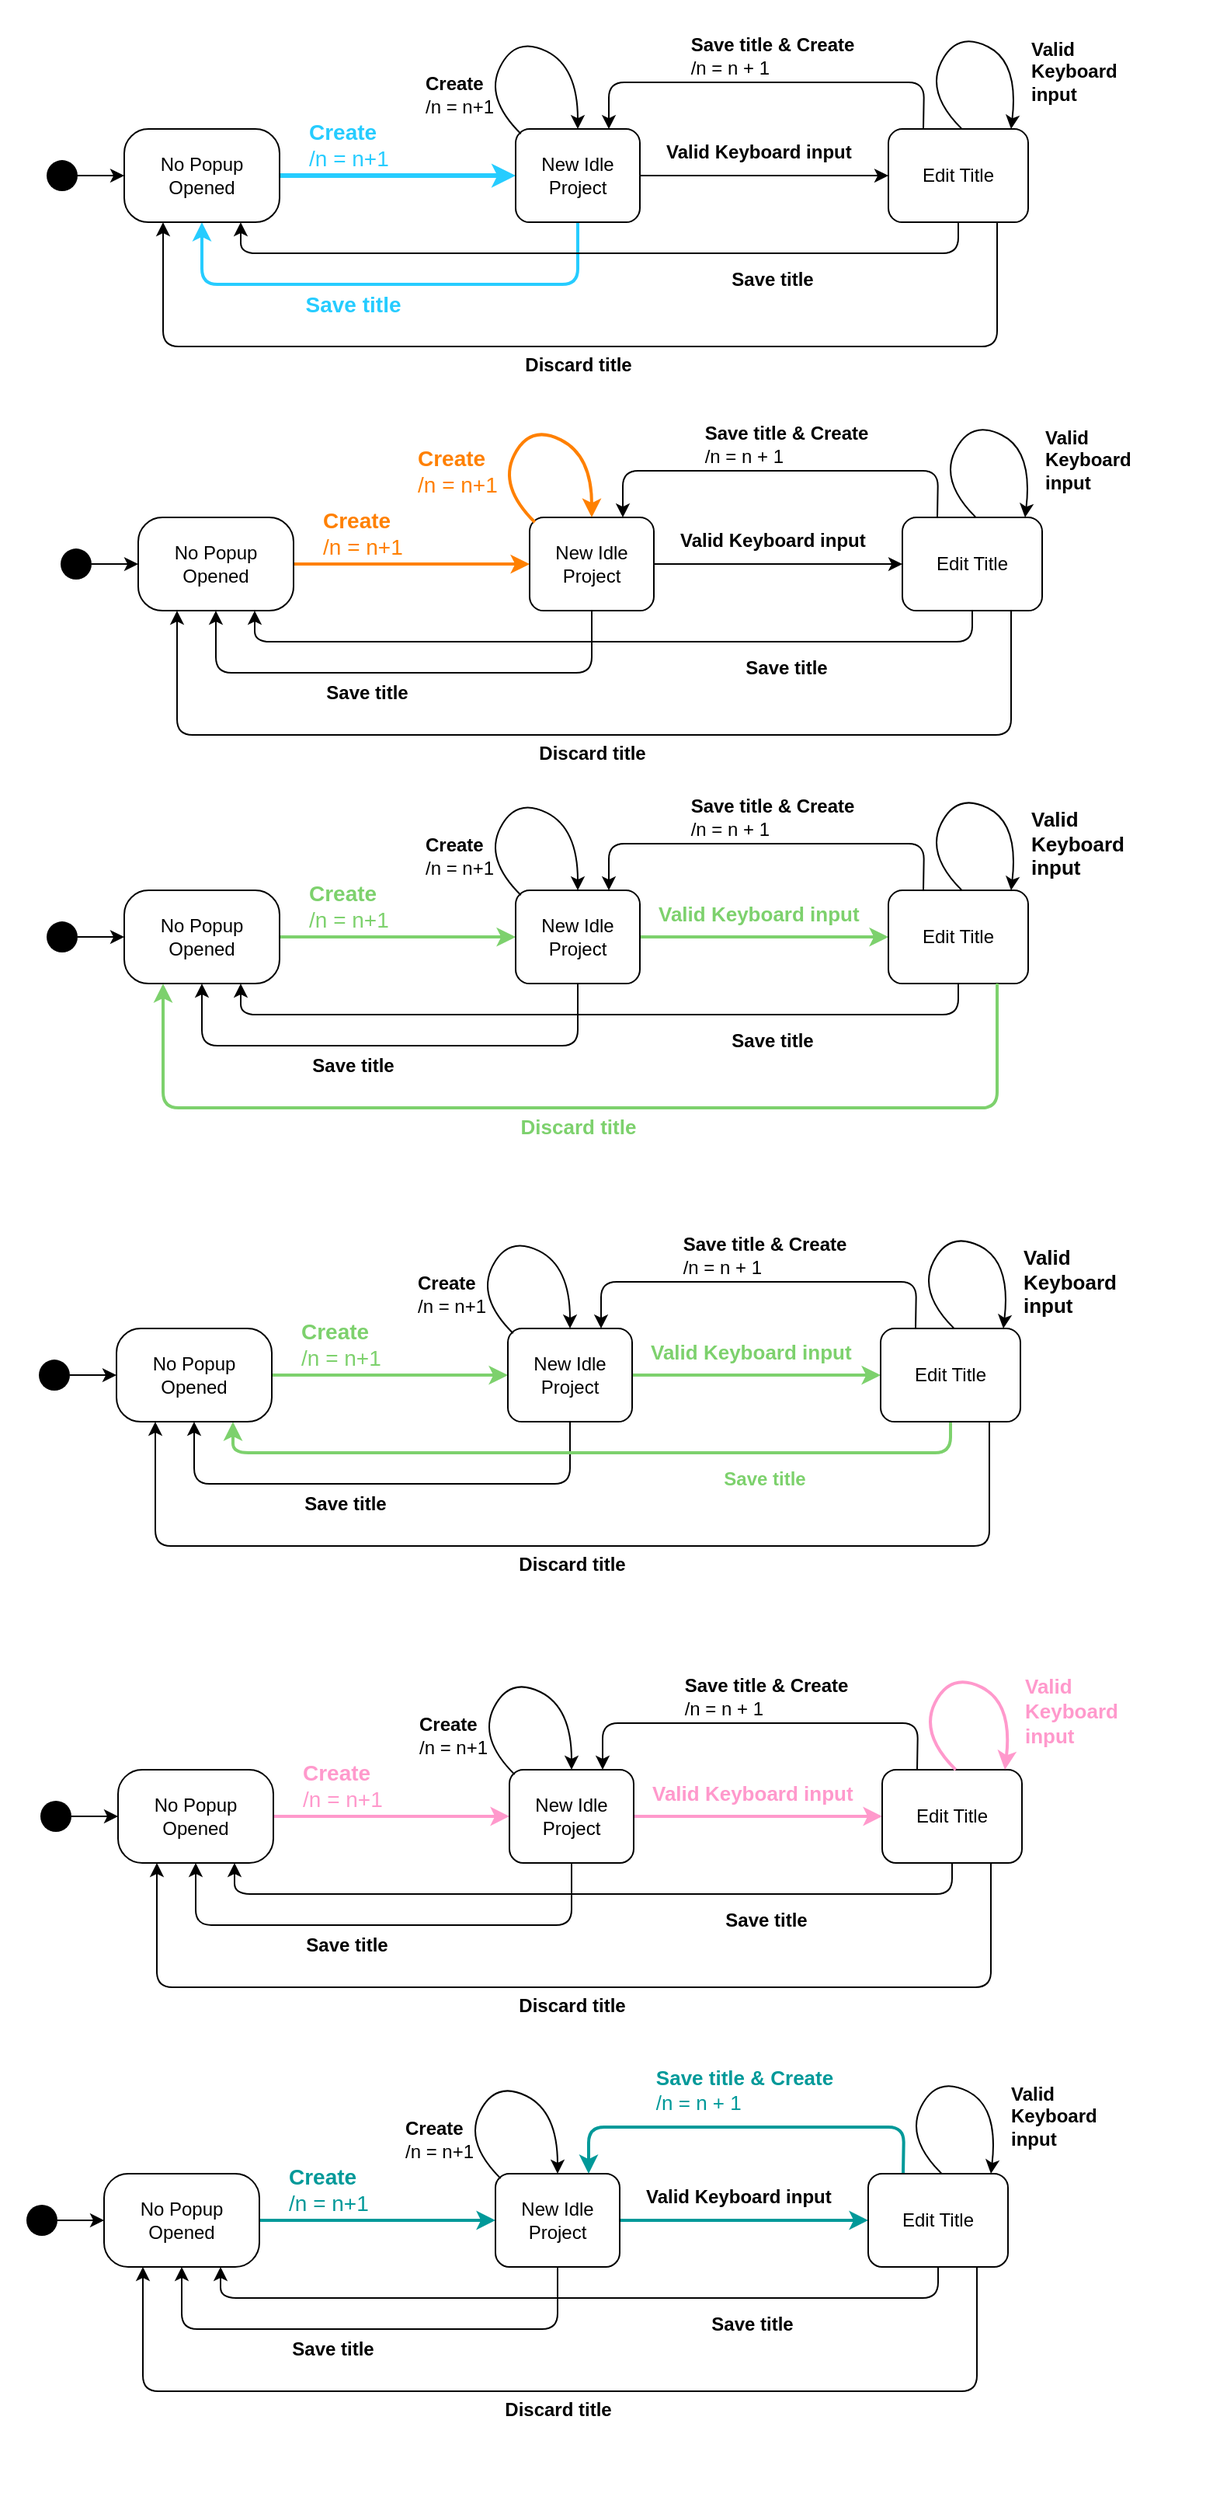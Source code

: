 <mxfile>
    <diagram id="VMVIUYLv-pnosSpSS8Mc" name="Page-1">
        <mxGraphModel dx="1002" dy="745" grid="0" gridSize="10" guides="1" tooltips="1" connect="1" arrows="1" fold="1" page="1" pageScale="1" pageWidth="850" pageHeight="1100" math="0" shadow="0">
            <root>
                <mxCell id="0"/>
                <mxCell id="1" parent="0"/>
                <mxCell id="2" value="" style="rounded=0;whiteSpace=wrap;html=1;fillColor=#FFFFFF;strokeColor=none;strokeWidth=0;" parent="1" vertex="1">
                    <mxGeometry x="40" y="10" width="780" height="1608" as="geometry"/>
                </mxCell>
                <mxCell id="4" style="edgeStyle=none;html=1;fontColor=#FF8000;labelBorderColor=none;strokeColor=#FF8000;strokeWidth=2;" parent="1" source="14" target="7" edge="1">
                    <mxGeometry relative="1" as="geometry">
                        <mxPoint x="316" y="373.06" as="sourcePoint"/>
                    </mxGeometry>
                </mxCell>
                <mxCell id="5" style="edgeStyle=none;html=1;fontColor=#000000;labelBorderColor=none;strokeColor=#000000;" parent="1" source="7" target="10" edge="1">
                    <mxGeometry relative="1" as="geometry"/>
                </mxCell>
                <mxCell id="6" style="edgeStyle=none;html=1;exitX=0.5;exitY=1;exitDx=0;exitDy=0;entryX=0.5;entryY=1;entryDx=0;entryDy=0;fontColor=#000000;labelBorderColor=none;strokeColor=#000000;" parent="1" source="7" target="14" edge="1">
                    <mxGeometry relative="1" as="geometry">
                        <Array as="points">
                            <mxPoint x="421" y="443.06"/>
                            <mxPoint x="179" y="443.06"/>
                        </Array>
                    </mxGeometry>
                </mxCell>
                <mxCell id="7" value="New Idle&lt;br&gt;Project" style="rounded=1;whiteSpace=wrap;html=1;fillColor=none;fontColor=#000000;strokeColor=#000000;" parent="1" vertex="1">
                    <mxGeometry x="381" y="343.06" width="80" height="60" as="geometry"/>
                </mxCell>
                <mxCell id="8" style="edgeStyle=none;html=1;exitX=0.5;exitY=1;exitDx=0;exitDy=0;entryX=0.75;entryY=1;entryDx=0;entryDy=0;fontColor=#000000;labelBorderColor=none;strokeColor=#000000;" parent="1" source="10" target="14" edge="1">
                    <mxGeometry relative="1" as="geometry">
                        <Array as="points">
                            <mxPoint x="666" y="423.06"/>
                            <mxPoint x="204" y="423.06"/>
                        </Array>
                    </mxGeometry>
                </mxCell>
                <mxCell id="9" style="edgeStyle=none;html=1;exitX=0.25;exitY=0;exitDx=0;exitDy=0;entryX=0.75;entryY=0;entryDx=0;entryDy=0;fontColor=#000000;labelBorderColor=none;strokeColor=#000000;" parent="1" source="10" target="7" edge="1">
                    <mxGeometry relative="1" as="geometry">
                        <Array as="points">
                            <mxPoint x="644" y="313.06"/>
                            <mxPoint x="441" y="313.06"/>
                        </Array>
                    </mxGeometry>
                </mxCell>
                <mxCell id="10" value="Edit Title" style="rounded=1;whiteSpace=wrap;html=1;fillColor=none;fontColor=#000000;strokeColor=#000000;" parent="1" vertex="1">
                    <mxGeometry x="621" y="343.06" width="90" height="60" as="geometry"/>
                </mxCell>
                <mxCell id="11" value="&lt;b style=&quot;font-size: 14px;&quot;&gt;Create&lt;/b&gt;&lt;br style=&quot;font-size: 14px;&quot;&gt;/n = n+1" style="text;html=1;align=left;verticalAlign=middle;resizable=0;points=[];autosize=1;strokeColor=none;fillColor=none;fontColor=#FF8000;fontSize=14;" parent="1" vertex="1">
                    <mxGeometry x="246" y="333.06" width="70" height="40" as="geometry"/>
                </mxCell>
                <mxCell id="12" value="&lt;b&gt;Valid Keyboard input&lt;/b&gt;" style="text;html=1;align=left;verticalAlign=middle;resizable=0;points=[];autosize=1;strokeColor=none;fillColor=none;fontColor=#000000;" parent="1" vertex="1">
                    <mxGeometry x="476" y="348.06" width="130" height="20" as="geometry"/>
                </mxCell>
                <mxCell id="13" value="&lt;div style=&quot;text-align: left&quot;&gt;&lt;b&gt;Save title&lt;/b&gt;&lt;/div&gt;" style="text;html=1;align=center;verticalAlign=middle;resizable=0;points=[];autosize=1;strokeColor=none;fillColor=none;fontColor=#000000;" parent="1" vertex="1">
                    <mxGeometry x="511" y="430.06" width="70" height="20" as="geometry"/>
                </mxCell>
                <mxCell id="14" value="No Popup Opened" style="rounded=1;whiteSpace=wrap;html=1;arcSize=26;fillColor=none;fontColor=#000000;strokeColor=#000000;" parent="1" vertex="1">
                    <mxGeometry x="129" y="343.06" width="100" height="60" as="geometry"/>
                </mxCell>
                <mxCell id="15" style="edgeStyle=none;html=1;exitX=1;exitY=0.5;exitDx=0;exitDy=0;entryX=0;entryY=0.5;entryDx=0;entryDy=0;fontColor=#000000;labelBorderColor=none;strokeColor=#000000;" parent="1" source="16" target="14" edge="1">
                    <mxGeometry relative="1" as="geometry"/>
                </mxCell>
                <mxCell id="16" value="" style="ellipse;fillColor=#000000;strokeColor=none;fontColor=#000000;" parent="1" vertex="1">
                    <mxGeometry x="79" y="363.06" width="20" height="20" as="geometry"/>
                </mxCell>
                <mxCell id="17" value="" style="curved=1;endArrow=classic;html=1;exitX=0.042;exitY=0.051;exitDx=0;exitDy=0;entryX=0.5;entryY=0;entryDx=0;entryDy=0;exitPerimeter=0;fontColor=#000000;labelBorderColor=none;strokeColor=#FF8000;strokeWidth=2;" parent="1" source="7" target="7" edge="1">
                    <mxGeometry width="50" height="50" relative="1" as="geometry">
                        <mxPoint x="221" y="293.06" as="sourcePoint"/>
                        <mxPoint x="271" y="243.06" as="targetPoint"/>
                        <Array as="points">
                            <mxPoint x="361" y="323.06"/>
                            <mxPoint x="381" y="283.06"/>
                            <mxPoint x="421" y="303.06"/>
                        </Array>
                    </mxGeometry>
                </mxCell>
                <mxCell id="18" value="&lt;b style=&quot;font-size: 14px;&quot;&gt;Create&lt;/b&gt;&lt;br style=&quot;font-size: 14px;&quot;&gt;&lt;div style=&quot;font-size: 14px;&quot;&gt;&lt;span style=&quot;font-size: 14px;&quot;&gt;/n = n+1&amp;nbsp;&lt;/span&gt;&lt;/div&gt;" style="text;html=1;align=left;verticalAlign=middle;resizable=0;points=[];autosize=1;strokeColor=none;fillColor=none;fontColor=#FF8000;fontSize=14;" parent="1" vertex="1">
                    <mxGeometry x="307" y="293.06" width="70" height="40" as="geometry"/>
                </mxCell>
                <mxCell id="19" value="&lt;div style=&quot;text-align: left&quot;&gt;&lt;b&gt;Save title&lt;/b&gt;&lt;/div&gt;" style="text;html=1;align=center;verticalAlign=middle;resizable=0;points=[];autosize=1;strokeColor=none;fillColor=none;fontColor=#000000;" parent="1" vertex="1">
                    <mxGeometry x="241" y="446.06" width="70" height="20" as="geometry"/>
                </mxCell>
                <mxCell id="20" value="" style="curved=1;endArrow=classic;html=1;exitX=0.042;exitY=0.051;exitDx=0;exitDy=0;entryX=0.5;entryY=0;entryDx=0;entryDy=0;exitPerimeter=0;fontColor=#000000;labelBorderColor=none;strokeColor=#000000;" parent="1" edge="1">
                    <mxGeometry width="50" height="50" relative="1" as="geometry">
                        <mxPoint x="668.36" y="343.06" as="sourcePoint"/>
                        <mxPoint x="700" y="343.06" as="targetPoint"/>
                        <Array as="points">
                            <mxPoint x="645" y="320"/>
                            <mxPoint x="665" y="280"/>
                            <mxPoint x="705" y="300"/>
                        </Array>
                    </mxGeometry>
                </mxCell>
                <mxCell id="21" value="&lt;b&gt;Valid &lt;br&gt;Keyboard &lt;br&gt;input&lt;/b&gt;&lt;br&gt;&lt;div&gt;&lt;br&gt;&lt;/div&gt;" style="text;html=1;align=left;verticalAlign=middle;resizable=0;points=[];autosize=1;strokeColor=none;fillColor=none;fontColor=#000000;" parent="1" vertex="1">
                    <mxGeometry x="711" y="283.06" width="70" height="60" as="geometry"/>
                </mxCell>
                <mxCell id="22" value="&lt;div style=&quot;text-align: left&quot;&gt;&lt;b&gt;Save title &amp;amp; Create&lt;/b&gt;&lt;/div&gt;&lt;span&gt;&lt;div style=&quot;text-align: left&quot;&gt;&lt;span&gt;/n = n + 1&lt;/span&gt;&lt;span&gt;&lt;br&gt;&lt;/span&gt;&lt;/div&gt;&lt;/span&gt;" style="text;html=1;align=center;verticalAlign=middle;resizable=0;points=[];autosize=1;strokeColor=none;fillColor=none;fontColor=#000000;" parent="1" vertex="1">
                    <mxGeometry x="486" y="281.06" width="120" height="30" as="geometry"/>
                </mxCell>
                <mxCell id="23" style="edgeStyle=none;html=1;entryX=0.25;entryY=1;entryDx=0;entryDy=0;fontColor=#000000;labelBorderColor=none;strokeColor=#000000;" parent="1" target="14" edge="1">
                    <mxGeometry relative="1" as="geometry">
                        <Array as="points">
                            <mxPoint x="691" y="483.06"/>
                            <mxPoint x="431" y="483.06"/>
                            <mxPoint x="154" y="483.06"/>
                        </Array>
                        <mxPoint x="691" y="403.06" as="sourcePoint"/>
                        <mxPoint x="106" y="403.06" as="targetPoint"/>
                    </mxGeometry>
                </mxCell>
                <mxCell id="24" value="&lt;div style=&quot;text-align: left&quot;&gt;&lt;b&gt;Discard title&lt;/b&gt;&lt;/div&gt;" style="text;html=1;align=center;verticalAlign=middle;resizable=0;points=[];autosize=1;strokeColor=none;fillColor=none;fontColor=#000000;" parent="1" vertex="1">
                    <mxGeometry x="381" y="485.06" width="80" height="20" as="geometry"/>
                </mxCell>
                <mxCell id="25" style="edgeStyle=none;html=1;fontColor=#000000;labelBorderColor=none;strokeColor=#26CCFF;strokeWidth=3;" parent="1" source="35" target="28" edge="1">
                    <mxGeometry relative="1" as="geometry">
                        <mxPoint x="307" y="123.06" as="sourcePoint"/>
                    </mxGeometry>
                </mxCell>
                <mxCell id="26" style="edgeStyle=none;html=1;fontColor=#000000;labelBorderColor=none;strokeColor=#000000;" parent="1" source="28" target="31" edge="1">
                    <mxGeometry relative="1" as="geometry"/>
                </mxCell>
                <mxCell id="27" style="edgeStyle=none;html=1;exitX=0.5;exitY=1;exitDx=0;exitDy=0;entryX=0.5;entryY=1;entryDx=0;entryDy=0;fontColor=#000000;labelBorderColor=none;strokeColor=#26CCFF;strokeWidth=2;" parent="1" source="28" target="35" edge="1">
                    <mxGeometry relative="1" as="geometry">
                        <Array as="points">
                            <mxPoint x="412" y="193.06"/>
                            <mxPoint x="170" y="193.06"/>
                        </Array>
                    </mxGeometry>
                </mxCell>
                <mxCell id="28" value="New Idle&lt;br&gt;Project" style="rounded=1;whiteSpace=wrap;html=1;fillColor=none;fontColor=#000000;strokeColor=#000000;" parent="1" vertex="1">
                    <mxGeometry x="372" y="93.06" width="80" height="60" as="geometry"/>
                </mxCell>
                <mxCell id="29" style="edgeStyle=none;html=1;exitX=0.5;exitY=1;exitDx=0;exitDy=0;entryX=0.75;entryY=1;entryDx=0;entryDy=0;fontColor=#000000;labelBorderColor=none;strokeColor=#000000;" parent="1" source="31" target="35" edge="1">
                    <mxGeometry relative="1" as="geometry">
                        <Array as="points">
                            <mxPoint x="657" y="173.06"/>
                            <mxPoint x="195" y="173.06"/>
                        </Array>
                    </mxGeometry>
                </mxCell>
                <mxCell id="30" style="edgeStyle=none;html=1;exitX=0.25;exitY=0;exitDx=0;exitDy=0;entryX=0.75;entryY=0;entryDx=0;entryDy=0;fontColor=#000000;labelBorderColor=none;strokeColor=#000000;" parent="1" source="31" target="28" edge="1">
                    <mxGeometry relative="1" as="geometry">
                        <Array as="points">
                            <mxPoint x="635" y="63.06"/>
                            <mxPoint x="432" y="63.06"/>
                        </Array>
                    </mxGeometry>
                </mxCell>
                <mxCell id="31" value="Edit Title" style="rounded=1;whiteSpace=wrap;html=1;fillColor=none;fontColor=#000000;strokeColor=#000000;" parent="1" vertex="1">
                    <mxGeometry x="612" y="93.06" width="90" height="60" as="geometry"/>
                </mxCell>
                <mxCell id="32" value="&lt;b style=&quot;font-size: 14px;&quot;&gt;Create&lt;/b&gt;&lt;br style=&quot;font-size: 14px;&quot;&gt;/n = n+1" style="text;html=1;align=left;verticalAlign=middle;resizable=0;points=[];autosize=1;strokeColor=none;fillColor=none;fontColor=#26CCFF;fontSize=14;" parent="1" vertex="1">
                    <mxGeometry x="237" y="83.06" width="70" height="40" as="geometry"/>
                </mxCell>
                <mxCell id="33" value="&lt;b&gt;Valid Keyboard input&lt;/b&gt;" style="text;html=1;align=left;verticalAlign=middle;resizable=0;points=[];autosize=1;strokeColor=none;fillColor=none;fontColor=#000000;" parent="1" vertex="1">
                    <mxGeometry x="467" y="98.06" width="130" height="20" as="geometry"/>
                </mxCell>
                <mxCell id="34" value="&lt;div style=&quot;text-align: left&quot;&gt;&lt;b&gt;Save title&lt;/b&gt;&lt;/div&gt;" style="text;html=1;align=center;verticalAlign=middle;resizable=0;points=[];autosize=1;strokeColor=none;fillColor=none;fontColor=#000000;" parent="1" vertex="1">
                    <mxGeometry x="502" y="180.06" width="70" height="20" as="geometry"/>
                </mxCell>
                <mxCell id="35" value="No Popup Opened" style="rounded=1;whiteSpace=wrap;html=1;arcSize=26;fillColor=none;fontColor=#000000;strokeColor=#000000;" parent="1" vertex="1">
                    <mxGeometry x="120" y="93.06" width="100" height="60" as="geometry"/>
                </mxCell>
                <mxCell id="36" style="edgeStyle=none;html=1;exitX=1;exitY=0.5;exitDx=0;exitDy=0;entryX=0;entryY=0.5;entryDx=0;entryDy=0;fontColor=#000000;labelBorderColor=none;strokeColor=#000000;" parent="1" source="37" target="35" edge="1">
                    <mxGeometry relative="1" as="geometry"/>
                </mxCell>
                <mxCell id="37" value="" style="ellipse;fillColor=#000000;strokeColor=none;fontColor=#000000;" parent="1" vertex="1">
                    <mxGeometry x="70" y="113.06" width="20" height="20" as="geometry"/>
                </mxCell>
                <mxCell id="38" value="" style="curved=1;endArrow=classic;html=1;exitX=0.042;exitY=0.051;exitDx=0;exitDy=0;entryX=0.5;entryY=0;entryDx=0;entryDy=0;exitPerimeter=0;fontColor=#000000;labelBorderColor=none;strokeColor=#000000;" parent="1" source="28" target="28" edge="1">
                    <mxGeometry width="50" height="50" relative="1" as="geometry">
                        <mxPoint x="212" y="43.06" as="sourcePoint"/>
                        <mxPoint x="262" y="-6.94" as="targetPoint"/>
                        <Array as="points">
                            <mxPoint x="352" y="73.06"/>
                            <mxPoint x="372" y="33.06"/>
                            <mxPoint x="412" y="53.06"/>
                        </Array>
                    </mxGeometry>
                </mxCell>
                <mxCell id="39" value="&lt;b&gt;Create&lt;/b&gt;&lt;br&gt;&lt;div&gt;&lt;span&gt;/n = n+1&amp;nbsp;&lt;/span&gt;&lt;/div&gt;" style="text;html=1;align=left;verticalAlign=middle;resizable=0;points=[];autosize=1;strokeColor=none;fillColor=none;fontColor=#000000;" parent="1" vertex="1">
                    <mxGeometry x="312" y="56.06" width="60" height="30" as="geometry"/>
                </mxCell>
                <mxCell id="40" value="&lt;div style=&quot;text-align: left&quot;&gt;&lt;b&gt;&lt;font style=&quot;font-size: 14px&quot; color=&quot;#26ccff&quot;&gt;Save title&lt;/font&gt;&lt;/b&gt;&lt;/div&gt;" style="text;html=1;align=center;verticalAlign=middle;resizable=0;points=[];autosize=1;strokeColor=none;fillColor=none;fontColor=#000000;" parent="1" vertex="1">
                    <mxGeometry x="227" y="196.06" width="80" height="20" as="geometry"/>
                </mxCell>
                <mxCell id="41" value="" style="curved=1;endArrow=classic;html=1;exitX=0.042;exitY=0.051;exitDx=0;exitDy=0;entryX=0.5;entryY=0;entryDx=0;entryDy=0;exitPerimeter=0;fontColor=#000000;labelBorderColor=none;strokeColor=#000000;" parent="1" edge="1">
                    <mxGeometry width="50" height="50" relative="1" as="geometry">
                        <mxPoint x="659.36" y="93.06" as="sourcePoint"/>
                        <mxPoint x="691" y="93.06" as="targetPoint"/>
                        <Array as="points">
                            <mxPoint x="636" y="70"/>
                            <mxPoint x="656" y="30"/>
                            <mxPoint x="696" y="50"/>
                        </Array>
                    </mxGeometry>
                </mxCell>
                <mxCell id="42" value="&lt;b&gt;Valid &lt;br&gt;Keyboard &lt;br&gt;input&lt;/b&gt;&lt;br&gt;&lt;div&gt;&lt;br&gt;&lt;/div&gt;" style="text;html=1;align=left;verticalAlign=middle;resizable=0;points=[];autosize=1;strokeColor=none;fillColor=none;fontColor=#000000;" parent="1" vertex="1">
                    <mxGeometry x="702" y="33.06" width="70" height="60" as="geometry"/>
                </mxCell>
                <mxCell id="43" value="&lt;div style=&quot;text-align: left&quot;&gt;&lt;b&gt;Save title &amp;amp; Create&lt;/b&gt;&lt;/div&gt;&lt;span&gt;&lt;div style=&quot;text-align: left&quot;&gt;&lt;span&gt;/n = n + 1&lt;/span&gt;&lt;span&gt;&lt;br&gt;&lt;/span&gt;&lt;/div&gt;&lt;/span&gt;" style="text;html=1;align=center;verticalAlign=middle;resizable=0;points=[];autosize=1;strokeColor=none;fillColor=none;fontColor=#000000;" parent="1" vertex="1">
                    <mxGeometry x="477" y="31.06" width="120" height="30" as="geometry"/>
                </mxCell>
                <mxCell id="44" style="edgeStyle=none;html=1;entryX=0.25;entryY=1;entryDx=0;entryDy=0;fontColor=#000000;labelBorderColor=none;strokeColor=#000000;" parent="1" target="35" edge="1">
                    <mxGeometry relative="1" as="geometry">
                        <Array as="points">
                            <mxPoint x="682" y="233.06"/>
                            <mxPoint x="422" y="233.06"/>
                            <mxPoint x="145" y="233.06"/>
                        </Array>
                        <mxPoint x="682" y="153.06" as="sourcePoint"/>
                        <mxPoint x="97" y="153.06" as="targetPoint"/>
                    </mxGeometry>
                </mxCell>
                <mxCell id="45" value="&lt;div style=&quot;text-align: left&quot;&gt;&lt;b&gt;Discard title&lt;/b&gt;&lt;/div&gt;" style="text;html=1;align=center;verticalAlign=middle;resizable=0;points=[];autosize=1;strokeColor=none;fillColor=none;fontColor=#000000;" parent="1" vertex="1">
                    <mxGeometry x="372" y="235.06" width="80" height="20" as="geometry"/>
                </mxCell>
                <mxCell id="46" style="edgeStyle=none;html=1;fontColor=#7DD16D;labelBorderColor=none;strokeColor=#7DD16D;strokeWidth=2;" parent="1" source="56" target="49" edge="1">
                    <mxGeometry relative="1" as="geometry">
                        <mxPoint x="307" y="613.06" as="sourcePoint"/>
                    </mxGeometry>
                </mxCell>
                <mxCell id="47" style="edgeStyle=none;html=1;fontColor=#000000;labelBorderColor=none;strokeColor=#7DD16D;strokeWidth=2;" parent="1" source="49" target="52" edge="1">
                    <mxGeometry relative="1" as="geometry"/>
                </mxCell>
                <mxCell id="48" style="edgeStyle=none;html=1;exitX=0.5;exitY=1;exitDx=0;exitDy=0;entryX=0.5;entryY=1;entryDx=0;entryDy=0;fontColor=#000000;labelBorderColor=none;strokeColor=#000000;" parent="1" source="49" target="56" edge="1">
                    <mxGeometry relative="1" as="geometry">
                        <Array as="points">
                            <mxPoint x="412" y="683.06"/>
                            <mxPoint x="170" y="683.06"/>
                        </Array>
                    </mxGeometry>
                </mxCell>
                <mxCell id="49" value="New Idle&lt;br&gt;Project" style="rounded=1;whiteSpace=wrap;html=1;fillColor=none;fontColor=#000000;strokeColor=#000000;" parent="1" vertex="1">
                    <mxGeometry x="372" y="583.06" width="80" height="60" as="geometry"/>
                </mxCell>
                <mxCell id="50" style="edgeStyle=none;html=1;exitX=0.5;exitY=1;exitDx=0;exitDy=0;entryX=0.75;entryY=1;entryDx=0;entryDy=0;fontColor=#000000;labelBorderColor=none;strokeColor=#000000;" parent="1" source="52" target="56" edge="1">
                    <mxGeometry relative="1" as="geometry">
                        <Array as="points">
                            <mxPoint x="657" y="663.06"/>
                            <mxPoint x="195" y="663.06"/>
                        </Array>
                    </mxGeometry>
                </mxCell>
                <mxCell id="51" style="edgeStyle=none;html=1;exitX=0.25;exitY=0;exitDx=0;exitDy=0;entryX=0.75;entryY=0;entryDx=0;entryDy=0;fontColor=#000000;labelBorderColor=none;strokeColor=#000000;" parent="1" source="52" target="49" edge="1">
                    <mxGeometry relative="1" as="geometry">
                        <Array as="points">
                            <mxPoint x="635" y="553.06"/>
                            <mxPoint x="432" y="553.06"/>
                        </Array>
                    </mxGeometry>
                </mxCell>
                <mxCell id="52" value="Edit Title" style="rounded=1;whiteSpace=wrap;html=1;fillColor=none;fontColor=#000000;strokeColor=#000000;" parent="1" vertex="1">
                    <mxGeometry x="612" y="583.06" width="90" height="60" as="geometry"/>
                </mxCell>
                <mxCell id="53" value="&lt;b style=&quot;font-size: 14px;&quot;&gt;Create&lt;/b&gt;&lt;br style=&quot;font-size: 14px;&quot;&gt;/n = n+1" style="text;html=1;align=left;verticalAlign=middle;resizable=0;points=[];autosize=1;strokeColor=none;fillColor=none;fontColor=#7DD16D;fontSize=14;" parent="1" vertex="1">
                    <mxGeometry x="237" y="573.06" width="70" height="40" as="geometry"/>
                </mxCell>
                <mxCell id="54" value="&lt;b&gt;&lt;font style=&quot;font-size: 13px&quot; color=&quot;#7dd16d&quot;&gt;Valid Keyboard input&lt;/font&gt;&lt;/b&gt;" style="text;html=1;align=left;verticalAlign=middle;resizable=0;points=[];autosize=1;strokeColor=none;fillColor=none;fontColor=#000000;" parent="1" vertex="1">
                    <mxGeometry x="462" y="588.06" width="140" height="20" as="geometry"/>
                </mxCell>
                <mxCell id="55" value="&lt;div style=&quot;text-align: left&quot;&gt;&lt;b&gt;Save title&lt;/b&gt;&lt;/div&gt;" style="text;html=1;align=center;verticalAlign=middle;resizable=0;points=[];autosize=1;strokeColor=none;fillColor=none;fontColor=#000000;" parent="1" vertex="1">
                    <mxGeometry x="502" y="670.06" width="70" height="20" as="geometry"/>
                </mxCell>
                <mxCell id="56" value="No Popup Opened" style="rounded=1;whiteSpace=wrap;html=1;arcSize=26;fillColor=none;fontColor=#000000;strokeColor=#000000;" parent="1" vertex="1">
                    <mxGeometry x="120" y="583.06" width="100" height="60" as="geometry"/>
                </mxCell>
                <mxCell id="57" style="edgeStyle=none;html=1;exitX=1;exitY=0.5;exitDx=0;exitDy=0;entryX=0;entryY=0.5;entryDx=0;entryDy=0;fontColor=#000000;labelBorderColor=none;strokeColor=#000000;" parent="1" source="58" target="56" edge="1">
                    <mxGeometry relative="1" as="geometry"/>
                </mxCell>
                <mxCell id="58" value="" style="ellipse;fillColor=#000000;strokeColor=none;fontColor=#000000;" parent="1" vertex="1">
                    <mxGeometry x="70" y="603.06" width="20" height="20" as="geometry"/>
                </mxCell>
                <mxCell id="59" value="" style="curved=1;endArrow=classic;html=1;exitX=0.042;exitY=0.051;exitDx=0;exitDy=0;entryX=0.5;entryY=0;entryDx=0;entryDy=0;exitPerimeter=0;fontColor=#000000;labelBorderColor=none;strokeColor=#000000;" parent="1" source="49" target="49" edge="1">
                    <mxGeometry width="50" height="50" relative="1" as="geometry">
                        <mxPoint x="212" y="533.06" as="sourcePoint"/>
                        <mxPoint x="262" y="483.06" as="targetPoint"/>
                        <Array as="points">
                            <mxPoint x="352" y="563.06"/>
                            <mxPoint x="372" y="523.06"/>
                            <mxPoint x="412" y="543.06"/>
                        </Array>
                    </mxGeometry>
                </mxCell>
                <mxCell id="60" value="&lt;b&gt;Create&lt;/b&gt;&lt;br&gt;&lt;div&gt;&lt;span&gt;/n = n+1&amp;nbsp;&lt;/span&gt;&lt;/div&gt;" style="text;html=1;align=left;verticalAlign=middle;resizable=0;points=[];autosize=1;strokeColor=none;fillColor=none;fontColor=#000000;" parent="1" vertex="1">
                    <mxGeometry x="312" y="546.06" width="60" height="30" as="geometry"/>
                </mxCell>
                <mxCell id="61" value="&lt;div style=&quot;text-align: left&quot;&gt;&lt;b&gt;Save title&lt;/b&gt;&lt;/div&gt;" style="text;html=1;align=center;verticalAlign=middle;resizable=0;points=[];autosize=1;strokeColor=none;fillColor=none;fontColor=#000000;" parent="1" vertex="1">
                    <mxGeometry x="232" y="686.06" width="70" height="20" as="geometry"/>
                </mxCell>
                <mxCell id="62" value="" style="curved=1;endArrow=classic;html=1;exitX=0.042;exitY=0.051;exitDx=0;exitDy=0;entryX=0.5;entryY=0;entryDx=0;entryDy=0;exitPerimeter=0;fontColor=#000000;labelBorderColor=none;strokeColor=#000000;strokeWidth=1;" parent="1" edge="1">
                    <mxGeometry width="50" height="50" relative="1" as="geometry">
                        <mxPoint x="659.36" y="583.06" as="sourcePoint"/>
                        <mxPoint x="691" y="583.06" as="targetPoint"/>
                        <Array as="points">
                            <mxPoint x="636" y="560"/>
                            <mxPoint x="656" y="520"/>
                            <mxPoint x="696" y="540"/>
                        </Array>
                    </mxGeometry>
                </mxCell>
                <mxCell id="63" value="&lt;b style=&quot;font-size: 13px;&quot;&gt;Valid &lt;br style=&quot;font-size: 13px;&quot;&gt;Keyboard &lt;br style=&quot;font-size: 13px;&quot;&gt;input&lt;br style=&quot;font-size: 13px;&quot;&gt;&lt;/b&gt;" style="text;html=1;align=left;verticalAlign=middle;resizable=0;points=[];autosize=1;strokeColor=none;fillColor=none;fontColor=#000000;fontSize=13;" parent="1" vertex="1">
                    <mxGeometry x="702" y="528.06" width="80" height="50" as="geometry"/>
                </mxCell>
                <mxCell id="64" value="&lt;div style=&quot;text-align: left&quot;&gt;&lt;b&gt;Save title &amp;amp; Create&lt;/b&gt;&lt;/div&gt;&lt;span&gt;&lt;div style=&quot;text-align: left&quot;&gt;&lt;span&gt;/n = n + 1&lt;/span&gt;&lt;span&gt;&lt;br&gt;&lt;/span&gt;&lt;/div&gt;&lt;/span&gt;" style="text;html=1;align=center;verticalAlign=middle;resizable=0;points=[];autosize=1;strokeColor=none;fillColor=none;fontColor=#000000;" parent="1" vertex="1">
                    <mxGeometry x="477" y="521.06" width="120" height="30" as="geometry"/>
                </mxCell>
                <mxCell id="65" style="edgeStyle=none;html=1;entryX=0.25;entryY=1;entryDx=0;entryDy=0;fontColor=#000000;labelBorderColor=none;strokeColor=#7DD16D;fillColor=#60a917;strokeWidth=2;" parent="1" target="56" edge="1">
                    <mxGeometry relative="1" as="geometry">
                        <Array as="points">
                            <mxPoint x="682" y="723.06"/>
                            <mxPoint x="422" y="723.06"/>
                            <mxPoint x="145" y="723.06"/>
                        </Array>
                        <mxPoint x="682" y="643.06" as="sourcePoint"/>
                        <mxPoint x="97" y="643.06" as="targetPoint"/>
                    </mxGeometry>
                </mxCell>
                <mxCell id="66" value="&lt;div style=&quot;text-align: left; font-size: 13px;&quot;&gt;&lt;b style=&quot;font-size: 13px;&quot;&gt;Discard title&lt;/b&gt;&lt;/div&gt;" style="text;html=1;align=center;verticalAlign=middle;resizable=0;points=[];autosize=1;strokeColor=none;fillColor=none;fontColor=#7DD16D;fontSize=13;" parent="1" vertex="1">
                    <mxGeometry x="367" y="725.06" width="90" height="20" as="geometry"/>
                </mxCell>
                <mxCell id="67" style="edgeStyle=none;html=1;fontColor=#000000;labelBorderColor=none;strokeColor=#FF99CC;strokeWidth=2;" parent="1" source="77" target="70" edge="1">
                    <mxGeometry relative="1" as="geometry">
                        <mxPoint x="303" y="1179" as="sourcePoint"/>
                    </mxGeometry>
                </mxCell>
                <mxCell id="68" style="edgeStyle=none;html=1;fontColor=#FF99CC;labelBorderColor=none;strokeColor=#FF99CC;strokeWidth=2;" parent="1" source="70" target="73" edge="1">
                    <mxGeometry relative="1" as="geometry"/>
                </mxCell>
                <mxCell id="69" style="edgeStyle=none;html=1;exitX=0.5;exitY=1;exitDx=0;exitDy=0;entryX=0.5;entryY=1;entryDx=0;entryDy=0;fontColor=#000000;labelBorderColor=none;strokeColor=#000000;" parent="1" source="70" target="77" edge="1">
                    <mxGeometry relative="1" as="geometry">
                        <Array as="points">
                            <mxPoint x="408" y="1249"/>
                            <mxPoint x="166" y="1249"/>
                        </Array>
                    </mxGeometry>
                </mxCell>
                <mxCell id="70" value="New Idle&lt;br&gt;Project" style="rounded=1;whiteSpace=wrap;html=1;fillColor=none;fontColor=#000000;strokeColor=#000000;" parent="1" vertex="1">
                    <mxGeometry x="368" y="1149" width="80" height="60" as="geometry"/>
                </mxCell>
                <mxCell id="71" style="edgeStyle=none;html=1;exitX=0.5;exitY=1;exitDx=0;exitDy=0;entryX=0.75;entryY=1;entryDx=0;entryDy=0;fontColor=#000000;labelBorderColor=none;strokeColor=#000000;" parent="1" source="73" target="77" edge="1">
                    <mxGeometry relative="1" as="geometry">
                        <Array as="points">
                            <mxPoint x="653" y="1229"/>
                            <mxPoint x="191" y="1229"/>
                        </Array>
                    </mxGeometry>
                </mxCell>
                <mxCell id="72" style="edgeStyle=none;html=1;exitX=0.25;exitY=0;exitDx=0;exitDy=0;entryX=0.75;entryY=0;entryDx=0;entryDy=0;fontColor=#000000;labelBorderColor=none;strokeColor=#000000;" parent="1" source="73" target="70" edge="1">
                    <mxGeometry relative="1" as="geometry">
                        <Array as="points">
                            <mxPoint x="631" y="1119"/>
                            <mxPoint x="428" y="1119"/>
                        </Array>
                    </mxGeometry>
                </mxCell>
                <mxCell id="73" value="Edit Title" style="rounded=1;whiteSpace=wrap;html=1;fillColor=none;fontColor=#000000;strokeColor=#000000;" parent="1" vertex="1">
                    <mxGeometry x="608" y="1149" width="90" height="60" as="geometry"/>
                </mxCell>
                <mxCell id="74" value="&lt;b style=&quot;font-size: 14px;&quot;&gt;Create&lt;/b&gt;&lt;br style=&quot;font-size: 14px;&quot;&gt;/n = n+1" style="text;html=1;align=left;verticalAlign=middle;resizable=0;points=[];autosize=1;strokeColor=none;fillColor=none;fontColor=#FF99CC;fontSize=14;" parent="1" vertex="1">
                    <mxGeometry x="233" y="1139" width="70" height="40" as="geometry"/>
                </mxCell>
                <mxCell id="75" value="&lt;b style=&quot;font-size: 13px;&quot;&gt;Valid Keyboard input&lt;/b&gt;" style="text;html=1;align=left;verticalAlign=middle;resizable=0;points=[];autosize=1;strokeColor=none;fillColor=none;fontColor=#FF99CC;fontSize=13;" parent="1" vertex="1">
                    <mxGeometry x="458" y="1154" width="140" height="20" as="geometry"/>
                </mxCell>
                <mxCell id="76" value="&lt;div style=&quot;text-align: left&quot;&gt;&lt;b&gt;Save title&lt;/b&gt;&lt;/div&gt;" style="text;html=1;align=center;verticalAlign=middle;resizable=0;points=[];autosize=1;strokeColor=none;fillColor=none;fontColor=#000000;" parent="1" vertex="1">
                    <mxGeometry x="498" y="1236" width="70" height="20" as="geometry"/>
                </mxCell>
                <mxCell id="77" value="No Popup Opened" style="rounded=1;whiteSpace=wrap;html=1;arcSize=26;fillColor=none;fontColor=#000000;strokeColor=#000000;" parent="1" vertex="1">
                    <mxGeometry x="116" y="1149" width="100" height="60" as="geometry"/>
                </mxCell>
                <mxCell id="78" style="edgeStyle=none;html=1;exitX=1;exitY=0.5;exitDx=0;exitDy=0;entryX=0;entryY=0.5;entryDx=0;entryDy=0;fontColor=#000000;labelBorderColor=none;strokeColor=#000000;" parent="1" source="79" target="77" edge="1">
                    <mxGeometry relative="1" as="geometry"/>
                </mxCell>
                <mxCell id="79" value="" style="ellipse;fillColor=#000000;strokeColor=none;fontColor=#000000;" parent="1" vertex="1">
                    <mxGeometry x="66" y="1169" width="20" height="20" as="geometry"/>
                </mxCell>
                <mxCell id="80" value="" style="curved=1;endArrow=classic;html=1;exitX=0.042;exitY=0.051;exitDx=0;exitDy=0;entryX=0.5;entryY=0;entryDx=0;entryDy=0;exitPerimeter=0;fontColor=#000000;labelBorderColor=none;strokeColor=#000000;" parent="1" source="70" target="70" edge="1">
                    <mxGeometry width="50" height="50" relative="1" as="geometry">
                        <mxPoint x="208" y="1099" as="sourcePoint"/>
                        <mxPoint x="258" y="1049" as="targetPoint"/>
                        <Array as="points">
                            <mxPoint x="348" y="1129"/>
                            <mxPoint x="368" y="1089"/>
                            <mxPoint x="408" y="1109"/>
                        </Array>
                    </mxGeometry>
                </mxCell>
                <mxCell id="81" value="&lt;b&gt;Create&lt;/b&gt;&lt;br&gt;&lt;div&gt;&lt;span&gt;/n = n+1&amp;nbsp;&lt;/span&gt;&lt;/div&gt;" style="text;html=1;align=left;verticalAlign=middle;resizable=0;points=[];autosize=1;strokeColor=none;fillColor=none;fontColor=#000000;" parent="1" vertex="1">
                    <mxGeometry x="308" y="1112" width="60" height="30" as="geometry"/>
                </mxCell>
                <mxCell id="82" value="&lt;div style=&quot;text-align: left&quot;&gt;&lt;b&gt;Save title&lt;/b&gt;&lt;/div&gt;" style="text;html=1;align=center;verticalAlign=middle;resizable=0;points=[];autosize=1;strokeColor=none;fillColor=none;fontColor=#000000;" parent="1" vertex="1">
                    <mxGeometry x="228" y="1252" width="70" height="20" as="geometry"/>
                </mxCell>
                <mxCell id="83" value="" style="curved=1;endArrow=classic;html=1;exitX=0.042;exitY=0.051;exitDx=0;exitDy=0;entryX=0.5;entryY=0;entryDx=0;entryDy=0;exitPerimeter=0;fontColor=#000000;labelBorderColor=none;strokeColor=#FF99CC;strokeWidth=2;" parent="1" edge="1">
                    <mxGeometry width="50" height="50" relative="1" as="geometry">
                        <mxPoint x="655.36" y="1149" as="sourcePoint"/>
                        <mxPoint x="687" y="1149" as="targetPoint"/>
                        <Array as="points">
                            <mxPoint x="632" y="1125.94"/>
                            <mxPoint x="652" y="1085.94"/>
                            <mxPoint x="692" y="1105.94"/>
                        </Array>
                    </mxGeometry>
                </mxCell>
                <mxCell id="84" value="&lt;b style=&quot;font-size: 13px;&quot;&gt;Valid &lt;br style=&quot;font-size: 13px;&quot;&gt;Keyboard &lt;br style=&quot;font-size: 13px;&quot;&gt;input&lt;/b&gt;&lt;br style=&quot;font-size: 13px;&quot;&gt;&lt;div style=&quot;font-size: 13px;&quot;&gt;&lt;br style=&quot;font-size: 13px;&quot;&gt;&lt;/div&gt;" style="text;html=1;align=left;verticalAlign=middle;resizable=0;points=[];autosize=1;strokeColor=none;fillColor=none;fontColor=#FF99CC;fontSize=13;" parent="1" vertex="1">
                    <mxGeometry x="698" y="1084" width="80" height="70" as="geometry"/>
                </mxCell>
                <mxCell id="85" value="&lt;div style=&quot;text-align: left&quot;&gt;&lt;b&gt;Save title &amp;amp; Create&lt;/b&gt;&lt;/div&gt;&lt;span&gt;&lt;div style=&quot;text-align: left&quot;&gt;&lt;span&gt;/n = n + 1&lt;/span&gt;&lt;span&gt;&lt;br&gt;&lt;/span&gt;&lt;/div&gt;&lt;/span&gt;" style="text;html=1;align=center;verticalAlign=middle;resizable=0;points=[];autosize=1;strokeColor=none;fillColor=none;fontColor=#000000;" parent="1" vertex="1">
                    <mxGeometry x="473" y="1087" width="120" height="30" as="geometry"/>
                </mxCell>
                <mxCell id="86" style="edgeStyle=none;html=1;entryX=0.25;entryY=1;entryDx=0;entryDy=0;fontColor=#000000;labelBorderColor=none;strokeColor=#000000;" parent="1" target="77" edge="1">
                    <mxGeometry relative="1" as="geometry">
                        <Array as="points">
                            <mxPoint x="678" y="1289"/>
                            <mxPoint x="418" y="1289"/>
                            <mxPoint x="141" y="1289"/>
                        </Array>
                        <mxPoint x="678" y="1209.0" as="sourcePoint"/>
                        <mxPoint x="93" y="1209" as="targetPoint"/>
                    </mxGeometry>
                </mxCell>
                <mxCell id="87" value="&lt;div style=&quot;text-align: left&quot;&gt;&lt;b&gt;Discard title&lt;/b&gt;&lt;/div&gt;" style="text;html=1;align=center;verticalAlign=middle;resizable=0;points=[];autosize=1;strokeColor=none;fillColor=none;fontColor=#000000;" parent="1" vertex="1">
                    <mxGeometry x="368" y="1291" width="80" height="20" as="geometry"/>
                </mxCell>
                <mxCell id="88" style="edgeStyle=none;html=1;fontColor=#000000;labelBorderColor=none;strokeColor=#009999;strokeWidth=2;" parent="1" source="98" target="91" edge="1">
                    <mxGeometry relative="1" as="geometry">
                        <mxPoint x="294" y="1439" as="sourcePoint"/>
                    </mxGeometry>
                </mxCell>
                <mxCell id="89" style="edgeStyle=none;html=1;fontColor=#000000;labelBorderColor=none;strokeColor=#009999;strokeWidth=2;" parent="1" source="91" target="94" edge="1">
                    <mxGeometry relative="1" as="geometry"/>
                </mxCell>
                <mxCell id="90" style="edgeStyle=none;html=1;exitX=0.5;exitY=1;exitDx=0;exitDy=0;entryX=0.5;entryY=1;entryDx=0;entryDy=0;fontColor=#000000;labelBorderColor=none;strokeColor=#000000;" parent="1" source="91" target="98" edge="1">
                    <mxGeometry relative="1" as="geometry">
                        <Array as="points">
                            <mxPoint x="399" y="1509"/>
                            <mxPoint x="157" y="1509"/>
                        </Array>
                    </mxGeometry>
                </mxCell>
                <mxCell id="91" value="New Idle&lt;br&gt;Project" style="rounded=1;whiteSpace=wrap;html=1;fillColor=none;fontColor=#000000;strokeColor=#000000;" parent="1" vertex="1">
                    <mxGeometry x="359" y="1409" width="80" height="60" as="geometry"/>
                </mxCell>
                <mxCell id="92" style="edgeStyle=none;html=1;exitX=0.5;exitY=1;exitDx=0;exitDy=0;entryX=0.75;entryY=1;entryDx=0;entryDy=0;fontColor=#000000;labelBorderColor=none;strokeColor=#000000;" parent="1" source="94" target="98" edge="1">
                    <mxGeometry relative="1" as="geometry">
                        <Array as="points">
                            <mxPoint x="644" y="1489"/>
                            <mxPoint x="182" y="1489"/>
                        </Array>
                    </mxGeometry>
                </mxCell>
                <mxCell id="93" style="edgeStyle=none;html=1;exitX=0.25;exitY=0;exitDx=0;exitDy=0;entryX=0.75;entryY=0;entryDx=0;entryDy=0;fontColor=#000000;labelBorderColor=none;strokeColor=#009999;strokeWidth=2;" parent="1" source="94" target="91" edge="1">
                    <mxGeometry relative="1" as="geometry">
                        <Array as="points">
                            <mxPoint x="622" y="1379"/>
                            <mxPoint x="419" y="1379"/>
                        </Array>
                    </mxGeometry>
                </mxCell>
                <mxCell id="94" value="Edit Title" style="rounded=1;whiteSpace=wrap;html=1;fillColor=none;fontColor=#000000;strokeColor=#000000;" parent="1" vertex="1">
                    <mxGeometry x="599" y="1409" width="90" height="60" as="geometry"/>
                </mxCell>
                <mxCell id="95" value="&lt;b style=&quot;font-size: 14px;&quot;&gt;Create&lt;/b&gt;&lt;br style=&quot;font-size: 14px;&quot;&gt;/n = n+1" style="text;html=1;align=left;verticalAlign=middle;resizable=0;points=[];autosize=1;strokeColor=none;fillColor=none;fontColor=#009999;fontSize=14;" parent="1" vertex="1">
                    <mxGeometry x="224" y="1399" width="70" height="40" as="geometry"/>
                </mxCell>
                <mxCell id="96" value="&lt;b&gt;Valid Keyboard input&lt;/b&gt;" style="text;html=1;align=left;verticalAlign=middle;resizable=0;points=[];autosize=1;strokeColor=none;fillColor=none;fontColor=#000000;" parent="1" vertex="1">
                    <mxGeometry x="454" y="1414" width="130" height="20" as="geometry"/>
                </mxCell>
                <mxCell id="97" value="&lt;div style=&quot;text-align: left&quot;&gt;&lt;b&gt;Save title&lt;/b&gt;&lt;/div&gt;" style="text;html=1;align=center;verticalAlign=middle;resizable=0;points=[];autosize=1;strokeColor=none;fillColor=none;fontColor=#000000;" parent="1" vertex="1">
                    <mxGeometry x="489" y="1496" width="70" height="20" as="geometry"/>
                </mxCell>
                <mxCell id="98" value="No Popup Opened" style="rounded=1;whiteSpace=wrap;html=1;arcSize=26;fillColor=none;fontColor=#000000;strokeColor=#000000;" parent="1" vertex="1">
                    <mxGeometry x="107" y="1409" width="100" height="60" as="geometry"/>
                </mxCell>
                <mxCell id="99" style="edgeStyle=none;html=1;exitX=1;exitY=0.5;exitDx=0;exitDy=0;entryX=0;entryY=0.5;entryDx=0;entryDy=0;fontColor=#000000;labelBorderColor=none;strokeColor=#000000;" parent="1" source="100" target="98" edge="1">
                    <mxGeometry relative="1" as="geometry"/>
                </mxCell>
                <mxCell id="100" value="" style="ellipse;fillColor=#000000;strokeColor=none;fontColor=#000000;" parent="1" vertex="1">
                    <mxGeometry x="57" y="1429" width="20" height="20" as="geometry"/>
                </mxCell>
                <mxCell id="101" value="" style="curved=1;endArrow=classic;html=1;exitX=0.042;exitY=0.051;exitDx=0;exitDy=0;entryX=0.5;entryY=0;entryDx=0;entryDy=0;exitPerimeter=0;fontColor=#000000;labelBorderColor=none;strokeColor=#000000;" parent="1" source="91" target="91" edge="1">
                    <mxGeometry width="50" height="50" relative="1" as="geometry">
                        <mxPoint x="199" y="1359" as="sourcePoint"/>
                        <mxPoint x="249" y="1309" as="targetPoint"/>
                        <Array as="points">
                            <mxPoint x="339" y="1389"/>
                            <mxPoint x="359" y="1349"/>
                            <mxPoint x="399" y="1369"/>
                        </Array>
                    </mxGeometry>
                </mxCell>
                <mxCell id="102" value="&lt;b&gt;Create&lt;/b&gt;&lt;br&gt;&lt;div&gt;&lt;span&gt;/n = n+1&amp;nbsp;&lt;/span&gt;&lt;/div&gt;" style="text;html=1;align=left;verticalAlign=middle;resizable=0;points=[];autosize=1;strokeColor=none;fillColor=none;fontColor=#000000;" parent="1" vertex="1">
                    <mxGeometry x="299" y="1372" width="60" height="30" as="geometry"/>
                </mxCell>
                <mxCell id="103" value="&lt;div style=&quot;text-align: left&quot;&gt;&lt;b&gt;Save title&lt;/b&gt;&lt;/div&gt;" style="text;html=1;align=center;verticalAlign=middle;resizable=0;points=[];autosize=1;strokeColor=none;fillColor=none;fontColor=#000000;" parent="1" vertex="1">
                    <mxGeometry x="219" y="1512" width="70" height="20" as="geometry"/>
                </mxCell>
                <mxCell id="104" value="" style="curved=1;endArrow=classic;html=1;exitX=0.042;exitY=0.051;exitDx=0;exitDy=0;entryX=0.5;entryY=0;entryDx=0;entryDy=0;exitPerimeter=0;fontColor=#000000;labelBorderColor=none;strokeColor=#000000;" parent="1" edge="1">
                    <mxGeometry width="50" height="50" relative="1" as="geometry">
                        <mxPoint x="646.36" y="1409" as="sourcePoint"/>
                        <mxPoint x="678" y="1409" as="targetPoint"/>
                        <Array as="points">
                            <mxPoint x="623" y="1385.94"/>
                            <mxPoint x="643" y="1345.94"/>
                            <mxPoint x="683" y="1365.94"/>
                        </Array>
                    </mxGeometry>
                </mxCell>
                <mxCell id="105" value="&lt;b&gt;Valid &lt;br&gt;Keyboard &lt;br&gt;input&lt;/b&gt;&lt;br&gt;&lt;div&gt;&lt;br&gt;&lt;/div&gt;" style="text;html=1;align=left;verticalAlign=middle;resizable=0;points=[];autosize=1;strokeColor=none;fillColor=none;fontColor=#000000;" parent="1" vertex="1">
                    <mxGeometry x="689" y="1349" width="70" height="60" as="geometry"/>
                </mxCell>
                <mxCell id="106" value="&lt;div style=&quot;text-align: left; font-size: 13px;&quot;&gt;&lt;b style=&quot;font-size: 13px;&quot;&gt;Save title &amp;amp; Create&lt;/b&gt;&lt;/div&gt;&lt;span style=&quot;font-size: 13px;&quot;&gt;&lt;div style=&quot;text-align: left; font-size: 13px;&quot;&gt;&lt;span style=&quot;font-size: 13px;&quot;&gt;/n = n + 1&lt;/span&gt;&lt;span style=&quot;font-size: 13px;&quot;&gt;&lt;br style=&quot;font-size: 13px;&quot;&gt;&lt;/span&gt;&lt;/div&gt;&lt;/span&gt;" style="text;html=1;align=center;verticalAlign=middle;resizable=0;points=[];autosize=1;strokeColor=none;fillColor=none;fontColor=#009999;fontSize=13;" parent="1" vertex="1">
                    <mxGeometry x="454" y="1335" width="130" height="40" as="geometry"/>
                </mxCell>
                <mxCell id="107" style="edgeStyle=none;html=1;entryX=0.25;entryY=1;entryDx=0;entryDy=0;fontColor=#000000;labelBorderColor=none;strokeColor=#000000;" parent="1" target="98" edge="1">
                    <mxGeometry relative="1" as="geometry">
                        <Array as="points">
                            <mxPoint x="669" y="1549"/>
                            <mxPoint x="409" y="1549"/>
                            <mxPoint x="132" y="1549"/>
                        </Array>
                        <mxPoint x="669" y="1469.0" as="sourcePoint"/>
                        <mxPoint x="84" y="1469" as="targetPoint"/>
                    </mxGeometry>
                </mxCell>
                <mxCell id="108" value="&lt;div style=&quot;text-align: left&quot;&gt;&lt;b&gt;Discard title&lt;/b&gt;&lt;/div&gt;" style="text;html=1;align=center;verticalAlign=middle;resizable=0;points=[];autosize=1;strokeColor=none;fillColor=none;fontColor=#000000;" parent="1" vertex="1">
                    <mxGeometry x="359" y="1551" width="80" height="20" as="geometry"/>
                </mxCell>
                <mxCell id="109" style="edgeStyle=none;html=1;fontColor=#7DD16D;labelBorderColor=none;strokeColor=#7DD16D;strokeWidth=2;" edge="1" parent="1" source="119" target="112">
                    <mxGeometry relative="1" as="geometry">
                        <mxPoint x="302" y="895.06" as="sourcePoint"/>
                    </mxGeometry>
                </mxCell>
                <mxCell id="110" style="edgeStyle=none;html=1;fontColor=#000000;labelBorderColor=none;strokeColor=#7DD16D;strokeWidth=2;" edge="1" parent="1" source="112" target="115">
                    <mxGeometry relative="1" as="geometry"/>
                </mxCell>
                <mxCell id="111" style="edgeStyle=none;html=1;exitX=0.5;exitY=1;exitDx=0;exitDy=0;entryX=0.5;entryY=1;entryDx=0;entryDy=0;fontColor=#000000;labelBorderColor=none;strokeColor=#000000;" edge="1" parent="1" source="112" target="119">
                    <mxGeometry relative="1" as="geometry">
                        <Array as="points">
                            <mxPoint x="407" y="965.06"/>
                            <mxPoint x="165" y="965.06"/>
                        </Array>
                    </mxGeometry>
                </mxCell>
                <mxCell id="112" value="New Idle&lt;br&gt;Project" style="rounded=1;whiteSpace=wrap;html=1;fillColor=none;fontColor=#000000;strokeColor=#000000;" vertex="1" parent="1">
                    <mxGeometry x="367" y="865.06" width="80" height="60" as="geometry"/>
                </mxCell>
                <mxCell id="113" style="edgeStyle=none;html=1;exitX=0.5;exitY=1;exitDx=0;exitDy=0;entryX=0.75;entryY=1;entryDx=0;entryDy=0;fontColor=#000000;labelBorderColor=none;strokeColor=#7DD16D;strokeWidth=2;" edge="1" parent="1" source="115" target="119">
                    <mxGeometry relative="1" as="geometry">
                        <Array as="points">
                            <mxPoint x="652" y="945.06"/>
                            <mxPoint x="190" y="945.06"/>
                        </Array>
                    </mxGeometry>
                </mxCell>
                <mxCell id="114" style="edgeStyle=none;html=1;exitX=0.25;exitY=0;exitDx=0;exitDy=0;entryX=0.75;entryY=0;entryDx=0;entryDy=0;fontColor=#000000;labelBorderColor=none;strokeColor=#000000;" edge="1" parent="1" source="115" target="112">
                    <mxGeometry relative="1" as="geometry">
                        <Array as="points">
                            <mxPoint x="630" y="835.06"/>
                            <mxPoint x="427" y="835.06"/>
                        </Array>
                    </mxGeometry>
                </mxCell>
                <mxCell id="115" value="Edit Title" style="rounded=1;whiteSpace=wrap;html=1;fillColor=none;fontColor=#000000;strokeColor=#000000;" vertex="1" parent="1">
                    <mxGeometry x="607" y="865.06" width="90" height="60" as="geometry"/>
                </mxCell>
                <mxCell id="116" value="&lt;b style=&quot;font-size: 14px;&quot;&gt;Create&lt;/b&gt;&lt;br style=&quot;font-size: 14px;&quot;&gt;/n = n+1" style="text;html=1;align=left;verticalAlign=middle;resizable=0;points=[];autosize=1;strokeColor=none;fillColor=none;fontColor=#7DD16D;fontSize=14;" vertex="1" parent="1">
                    <mxGeometry x="232" y="855.06" width="70" height="40" as="geometry"/>
                </mxCell>
                <mxCell id="117" value="&lt;b&gt;&lt;font style=&quot;font-size: 13px&quot; color=&quot;#7dd16d&quot;&gt;Valid Keyboard input&lt;/font&gt;&lt;/b&gt;" style="text;html=1;align=left;verticalAlign=middle;resizable=0;points=[];autosize=1;strokeColor=none;fillColor=none;fontColor=#000000;" vertex="1" parent="1">
                    <mxGeometry x="457" y="870.06" width="140" height="20" as="geometry"/>
                </mxCell>
                <mxCell id="118" value="&lt;div style=&quot;text-align: left&quot;&gt;&lt;b&gt;Save title&lt;/b&gt;&lt;/div&gt;" style="text;html=1;align=center;verticalAlign=middle;resizable=0;points=[];autosize=1;strokeColor=none;fillColor=none;fontColor=#7DD16D;" vertex="1" parent="1">
                    <mxGeometry x="497" y="952.06" width="70" height="20" as="geometry"/>
                </mxCell>
                <mxCell id="119" value="No Popup Opened" style="rounded=1;whiteSpace=wrap;html=1;arcSize=26;fillColor=none;fontColor=#000000;strokeColor=#000000;" vertex="1" parent="1">
                    <mxGeometry x="115" y="865.06" width="100" height="60" as="geometry"/>
                </mxCell>
                <mxCell id="120" style="edgeStyle=none;html=1;exitX=1;exitY=0.5;exitDx=0;exitDy=0;entryX=0;entryY=0.5;entryDx=0;entryDy=0;fontColor=#000000;labelBorderColor=none;strokeColor=#000000;" edge="1" parent="1" source="121" target="119">
                    <mxGeometry relative="1" as="geometry"/>
                </mxCell>
                <mxCell id="121" value="" style="ellipse;fillColor=#000000;strokeColor=none;fontColor=#000000;" vertex="1" parent="1">
                    <mxGeometry x="65" y="885.06" width="20" height="20" as="geometry"/>
                </mxCell>
                <mxCell id="122" value="" style="curved=1;endArrow=classic;html=1;exitX=0.042;exitY=0.051;exitDx=0;exitDy=0;entryX=0.5;entryY=0;entryDx=0;entryDy=0;exitPerimeter=0;fontColor=#000000;labelBorderColor=none;strokeColor=#000000;" edge="1" parent="1" source="112" target="112">
                    <mxGeometry width="50" height="50" relative="1" as="geometry">
                        <mxPoint x="207" y="815.06" as="sourcePoint"/>
                        <mxPoint x="257" y="765.06" as="targetPoint"/>
                        <Array as="points">
                            <mxPoint x="347" y="845.06"/>
                            <mxPoint x="367" y="805.06"/>
                            <mxPoint x="407" y="825.06"/>
                        </Array>
                    </mxGeometry>
                </mxCell>
                <mxCell id="123" value="&lt;b&gt;Create&lt;/b&gt;&lt;br&gt;&lt;div&gt;&lt;span&gt;/n = n+1&amp;nbsp;&lt;/span&gt;&lt;/div&gt;" style="text;html=1;align=left;verticalAlign=middle;resizable=0;points=[];autosize=1;strokeColor=none;fillColor=none;fontColor=#000000;" vertex="1" parent="1">
                    <mxGeometry x="307" y="828.06" width="60" height="30" as="geometry"/>
                </mxCell>
                <mxCell id="124" value="&lt;div style=&quot;text-align: left&quot;&gt;&lt;b&gt;Save title&lt;/b&gt;&lt;/div&gt;" style="text;html=1;align=center;verticalAlign=middle;resizable=0;points=[];autosize=1;strokeColor=none;fillColor=none;fontColor=#000000;" vertex="1" parent="1">
                    <mxGeometry x="227" y="968.06" width="70" height="20" as="geometry"/>
                </mxCell>
                <mxCell id="125" value="" style="curved=1;endArrow=classic;html=1;exitX=0.042;exitY=0.051;exitDx=0;exitDy=0;entryX=0.5;entryY=0;entryDx=0;entryDy=0;exitPerimeter=0;fontColor=#000000;labelBorderColor=none;strokeColor=#000000;strokeWidth=1;" edge="1" parent="1">
                    <mxGeometry width="50" height="50" relative="1" as="geometry">
                        <mxPoint x="654.36" y="865.06" as="sourcePoint"/>
                        <mxPoint x="686" y="865.06" as="targetPoint"/>
                        <Array as="points">
                            <mxPoint x="631" y="842"/>
                            <mxPoint x="651" y="802"/>
                            <mxPoint x="691" y="822"/>
                        </Array>
                    </mxGeometry>
                </mxCell>
                <mxCell id="126" value="&lt;b style=&quot;font-size: 13px;&quot;&gt;Valid &lt;br style=&quot;font-size: 13px;&quot;&gt;Keyboard &lt;br style=&quot;font-size: 13px;&quot;&gt;input&lt;br style=&quot;font-size: 13px;&quot;&gt;&lt;/b&gt;" style="text;html=1;align=left;verticalAlign=middle;resizable=0;points=[];autosize=1;strokeColor=none;fillColor=none;fontColor=#000000;fontSize=13;" vertex="1" parent="1">
                    <mxGeometry x="697" y="810.06" width="80" height="50" as="geometry"/>
                </mxCell>
                <mxCell id="127" value="&lt;div style=&quot;text-align: left&quot;&gt;&lt;b&gt;Save title &amp;amp; Create&lt;/b&gt;&lt;/div&gt;&lt;span&gt;&lt;div style=&quot;text-align: left&quot;&gt;&lt;span&gt;/n = n + 1&lt;/span&gt;&lt;span&gt;&lt;br&gt;&lt;/span&gt;&lt;/div&gt;&lt;/span&gt;" style="text;html=1;align=center;verticalAlign=middle;resizable=0;points=[];autosize=1;strokeColor=none;fillColor=none;fontColor=#000000;" vertex="1" parent="1">
                    <mxGeometry x="472" y="803.06" width="120" height="30" as="geometry"/>
                </mxCell>
                <mxCell id="128" style="edgeStyle=none;html=1;entryX=0.25;entryY=1;entryDx=0;entryDy=0;fontColor=#000000;labelBorderColor=none;strokeColor=#000000;fillColor=#60a917;strokeWidth=1;" edge="1" parent="1" target="119">
                    <mxGeometry relative="1" as="geometry">
                        <Array as="points">
                            <mxPoint x="677" y="1005.06"/>
                            <mxPoint x="417" y="1005.06"/>
                            <mxPoint x="140" y="1005.06"/>
                        </Array>
                        <mxPoint x="677" y="925.06" as="sourcePoint"/>
                        <mxPoint x="92" y="925.06" as="targetPoint"/>
                    </mxGeometry>
                </mxCell>
                <mxCell id="129" value="&lt;div style=&quot;text-align: left; font-size: 12px;&quot;&gt;&lt;b style=&quot;font-size: 12px;&quot;&gt;Discard title&lt;/b&gt;&lt;/div&gt;" style="text;html=1;align=center;verticalAlign=middle;resizable=0;points=[];autosize=1;strokeColor=none;fillColor=none;fontColor=#000000;fontSize=12;" vertex="1" parent="1">
                    <mxGeometry x="368" y="1008.06" width="79" height="18" as="geometry"/>
                </mxCell>
            </root>
        </mxGraphModel>
    </diagram>
</mxfile>